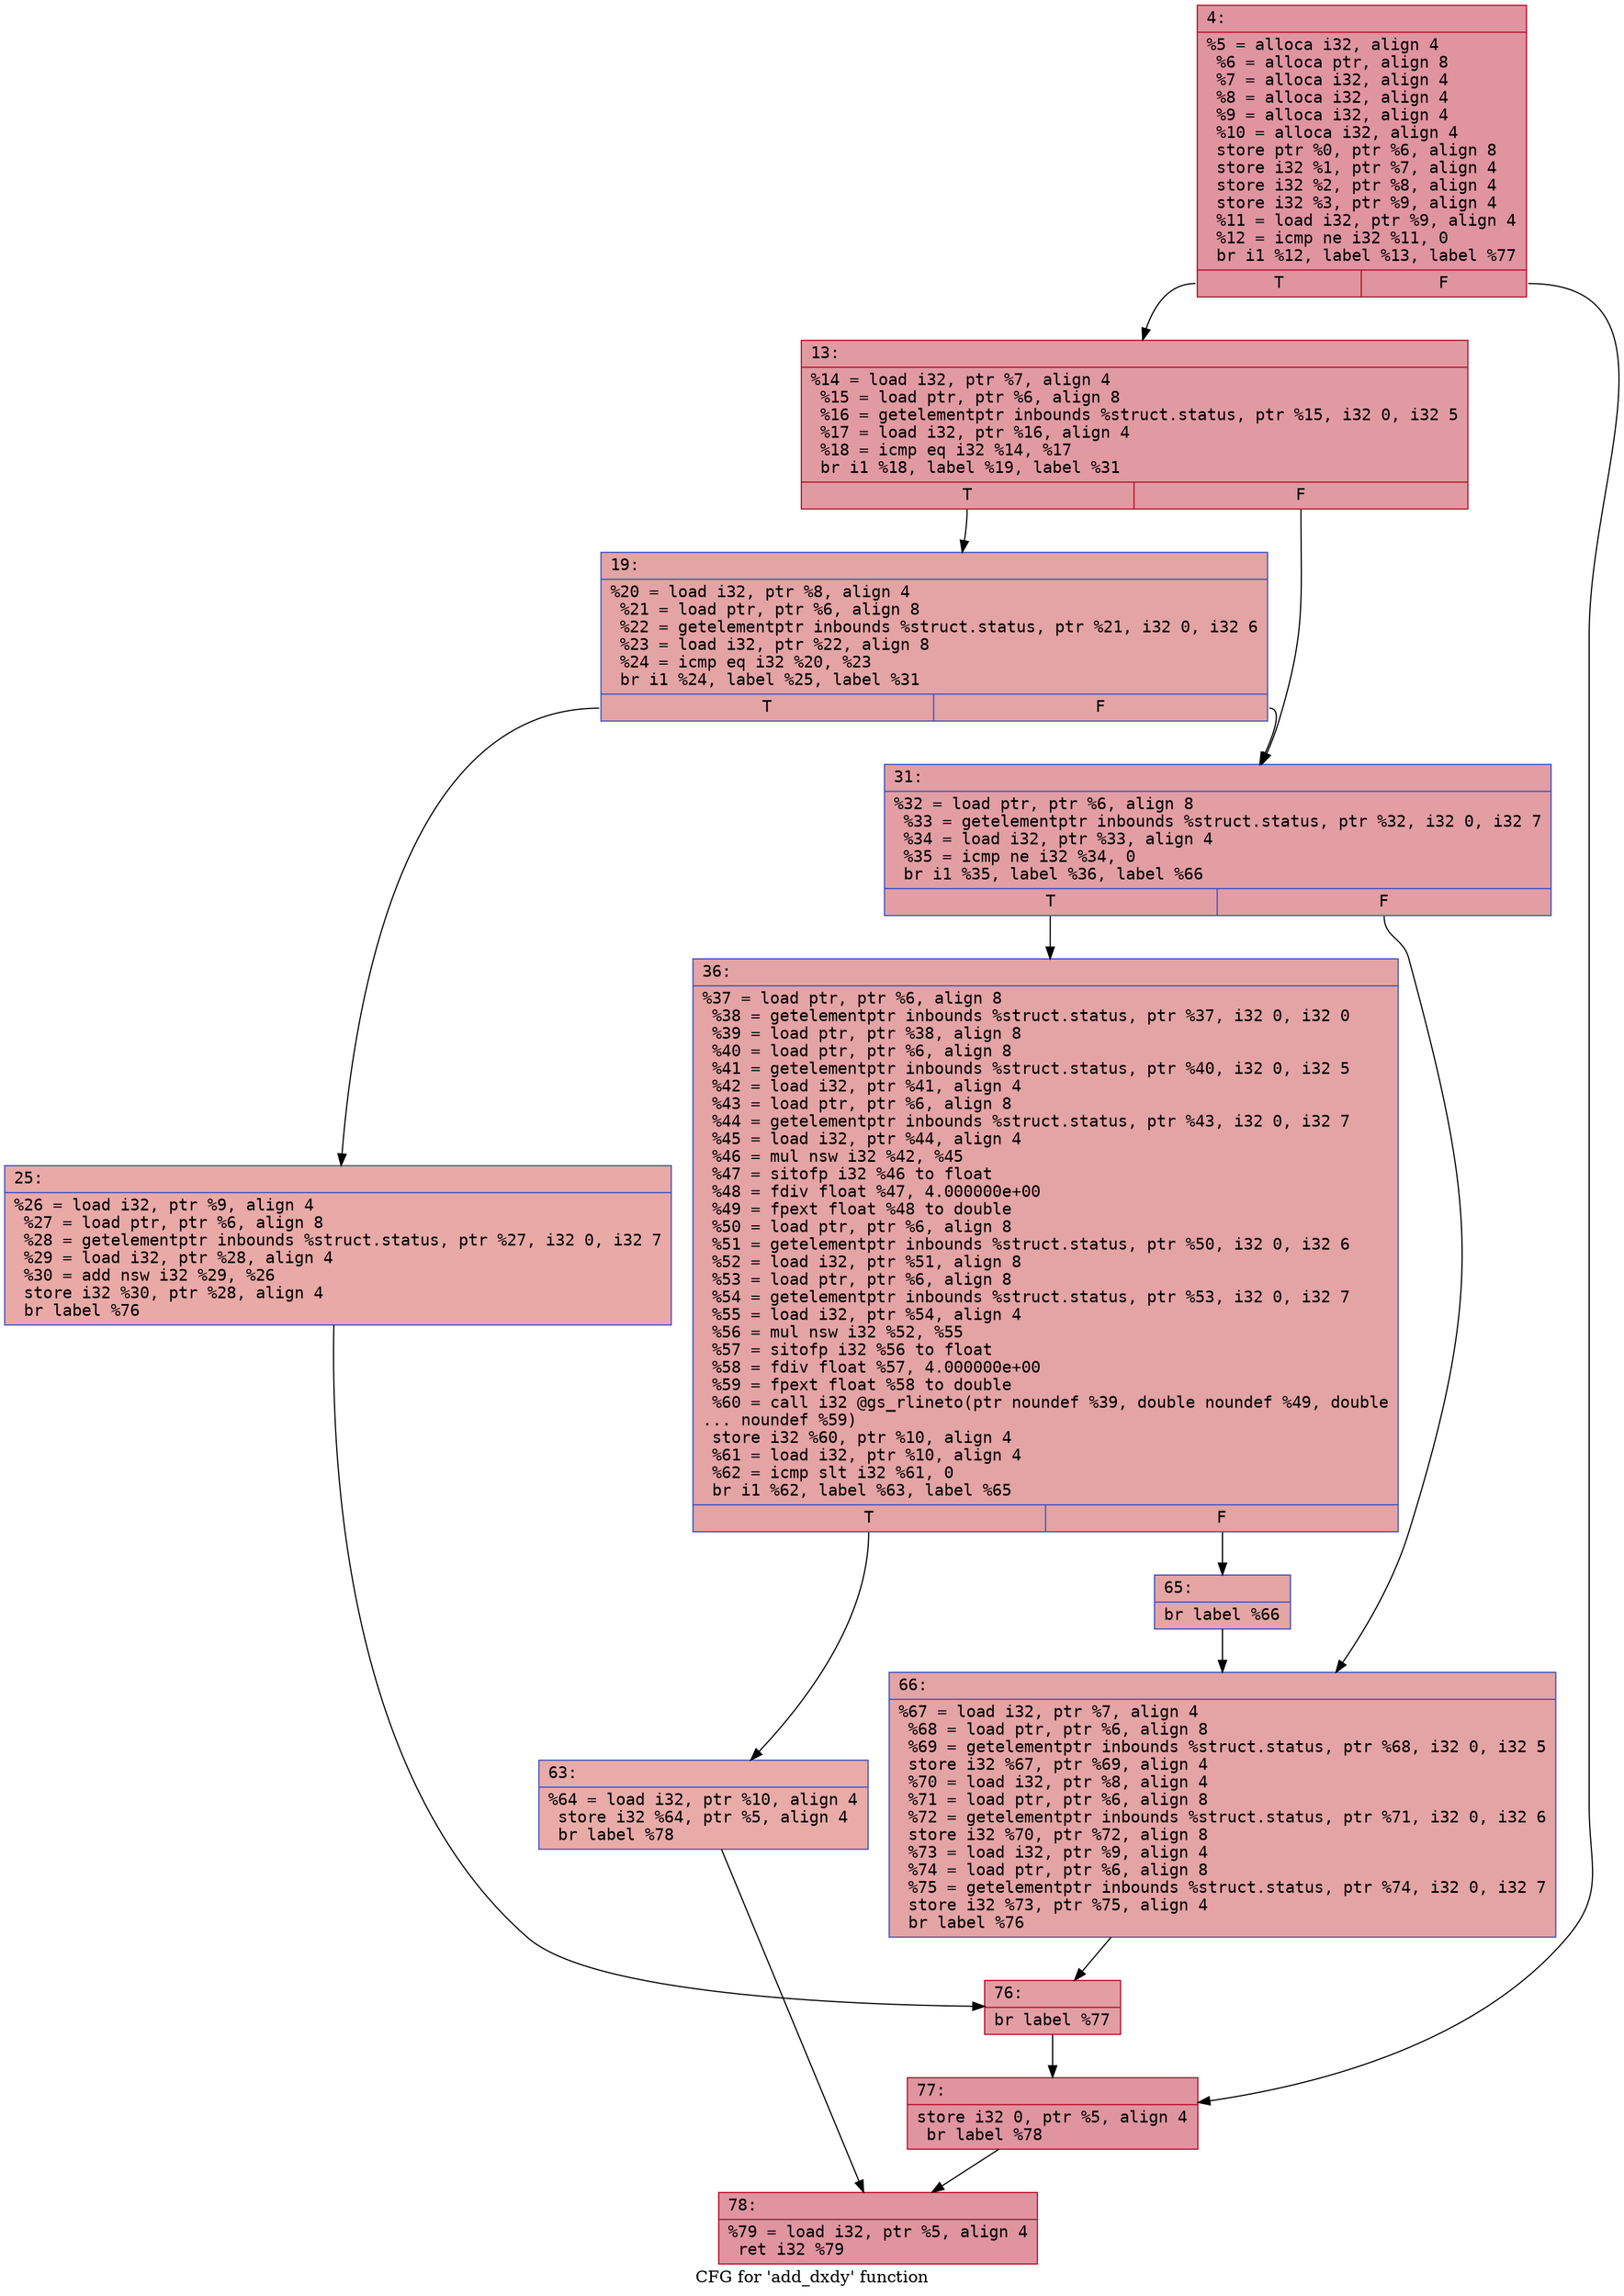 digraph "CFG for 'add_dxdy' function" {
	label="CFG for 'add_dxdy' function";

	Node0x6000018830c0 [shape=record,color="#b70d28ff", style=filled, fillcolor="#b70d2870" fontname="Courier",label="{4:\l|  %5 = alloca i32, align 4\l  %6 = alloca ptr, align 8\l  %7 = alloca i32, align 4\l  %8 = alloca i32, align 4\l  %9 = alloca i32, align 4\l  %10 = alloca i32, align 4\l  store ptr %0, ptr %6, align 8\l  store i32 %1, ptr %7, align 4\l  store i32 %2, ptr %8, align 4\l  store i32 %3, ptr %9, align 4\l  %11 = load i32, ptr %9, align 4\l  %12 = icmp ne i32 %11, 0\l  br i1 %12, label %13, label %77\l|{<s0>T|<s1>F}}"];
	Node0x6000018830c0:s0 -> Node0x600001883110[tooltip="4 -> 13\nProbability 62.50%" ];
	Node0x6000018830c0:s1 -> Node0x6000018833e0[tooltip="4 -> 77\nProbability 37.50%" ];
	Node0x600001883110 [shape=record,color="#b70d28ff", style=filled, fillcolor="#bb1b2c70" fontname="Courier",label="{13:\l|  %14 = load i32, ptr %7, align 4\l  %15 = load ptr, ptr %6, align 8\l  %16 = getelementptr inbounds %struct.status, ptr %15, i32 0, i32 5\l  %17 = load i32, ptr %16, align 4\l  %18 = icmp eq i32 %14, %17\l  br i1 %18, label %19, label %31\l|{<s0>T|<s1>F}}"];
	Node0x600001883110:s0 -> Node0x600001883160[tooltip="13 -> 19\nProbability 50.00%" ];
	Node0x600001883110:s1 -> Node0x600001883200[tooltip="13 -> 31\nProbability 50.00%" ];
	Node0x600001883160 [shape=record,color="#3d50c3ff", style=filled, fillcolor="#c32e3170" fontname="Courier",label="{19:\l|  %20 = load i32, ptr %8, align 4\l  %21 = load ptr, ptr %6, align 8\l  %22 = getelementptr inbounds %struct.status, ptr %21, i32 0, i32 6\l  %23 = load i32, ptr %22, align 8\l  %24 = icmp eq i32 %20, %23\l  br i1 %24, label %25, label %31\l|{<s0>T|<s1>F}}"];
	Node0x600001883160:s0 -> Node0x6000018831b0[tooltip="19 -> 25\nProbability 50.00%" ];
	Node0x600001883160:s1 -> Node0x600001883200[tooltip="19 -> 31\nProbability 50.00%" ];
	Node0x6000018831b0 [shape=record,color="#3d50c3ff", style=filled, fillcolor="#ca3b3770" fontname="Courier",label="{25:\l|  %26 = load i32, ptr %9, align 4\l  %27 = load ptr, ptr %6, align 8\l  %28 = getelementptr inbounds %struct.status, ptr %27, i32 0, i32 7\l  %29 = load i32, ptr %28, align 4\l  %30 = add nsw i32 %29, %26\l  store i32 %30, ptr %28, align 4\l  br label %76\l}"];
	Node0x6000018831b0 -> Node0x600001883390[tooltip="25 -> 76\nProbability 100.00%" ];
	Node0x600001883200 [shape=record,color="#3d50c3ff", style=filled, fillcolor="#be242e70" fontname="Courier",label="{31:\l|  %32 = load ptr, ptr %6, align 8\l  %33 = getelementptr inbounds %struct.status, ptr %32, i32 0, i32 7\l  %34 = load i32, ptr %33, align 4\l  %35 = icmp ne i32 %34, 0\l  br i1 %35, label %36, label %66\l|{<s0>T|<s1>F}}"];
	Node0x600001883200:s0 -> Node0x600001883250[tooltip="31 -> 36\nProbability 62.50%" ];
	Node0x600001883200:s1 -> Node0x600001883340[tooltip="31 -> 66\nProbability 37.50%" ];
	Node0x600001883250 [shape=record,color="#3d50c3ff", style=filled, fillcolor="#c32e3170" fontname="Courier",label="{36:\l|  %37 = load ptr, ptr %6, align 8\l  %38 = getelementptr inbounds %struct.status, ptr %37, i32 0, i32 0\l  %39 = load ptr, ptr %38, align 8\l  %40 = load ptr, ptr %6, align 8\l  %41 = getelementptr inbounds %struct.status, ptr %40, i32 0, i32 5\l  %42 = load i32, ptr %41, align 4\l  %43 = load ptr, ptr %6, align 8\l  %44 = getelementptr inbounds %struct.status, ptr %43, i32 0, i32 7\l  %45 = load i32, ptr %44, align 4\l  %46 = mul nsw i32 %42, %45\l  %47 = sitofp i32 %46 to float\l  %48 = fdiv float %47, 4.000000e+00\l  %49 = fpext float %48 to double\l  %50 = load ptr, ptr %6, align 8\l  %51 = getelementptr inbounds %struct.status, ptr %50, i32 0, i32 6\l  %52 = load i32, ptr %51, align 8\l  %53 = load ptr, ptr %6, align 8\l  %54 = getelementptr inbounds %struct.status, ptr %53, i32 0, i32 7\l  %55 = load i32, ptr %54, align 4\l  %56 = mul nsw i32 %52, %55\l  %57 = sitofp i32 %56 to float\l  %58 = fdiv float %57, 4.000000e+00\l  %59 = fpext float %58 to double\l  %60 = call i32 @gs_rlineto(ptr noundef %39, double noundef %49, double\l... noundef %59)\l  store i32 %60, ptr %10, align 4\l  %61 = load i32, ptr %10, align 4\l  %62 = icmp slt i32 %61, 0\l  br i1 %62, label %63, label %65\l|{<s0>T|<s1>F}}"];
	Node0x600001883250:s0 -> Node0x6000018832a0[tooltip="36 -> 63\nProbability 37.50%" ];
	Node0x600001883250:s1 -> Node0x6000018832f0[tooltip="36 -> 65\nProbability 62.50%" ];
	Node0x6000018832a0 [shape=record,color="#3d50c3ff", style=filled, fillcolor="#cc403a70" fontname="Courier",label="{63:\l|  %64 = load i32, ptr %10, align 4\l  store i32 %64, ptr %5, align 4\l  br label %78\l}"];
	Node0x6000018832a0 -> Node0x600001883430[tooltip="63 -> 78\nProbability 100.00%" ];
	Node0x6000018832f0 [shape=record,color="#3d50c3ff", style=filled, fillcolor="#c5333470" fontname="Courier",label="{65:\l|  br label %66\l}"];
	Node0x6000018832f0 -> Node0x600001883340[tooltip="65 -> 66\nProbability 100.00%" ];
	Node0x600001883340 [shape=record,color="#3d50c3ff", style=filled, fillcolor="#c32e3170" fontname="Courier",label="{66:\l|  %67 = load i32, ptr %7, align 4\l  %68 = load ptr, ptr %6, align 8\l  %69 = getelementptr inbounds %struct.status, ptr %68, i32 0, i32 5\l  store i32 %67, ptr %69, align 4\l  %70 = load i32, ptr %8, align 4\l  %71 = load ptr, ptr %6, align 8\l  %72 = getelementptr inbounds %struct.status, ptr %71, i32 0, i32 6\l  store i32 %70, ptr %72, align 8\l  %73 = load i32, ptr %9, align 4\l  %74 = load ptr, ptr %6, align 8\l  %75 = getelementptr inbounds %struct.status, ptr %74, i32 0, i32 7\l  store i32 %73, ptr %75, align 4\l  br label %76\l}"];
	Node0x600001883340 -> Node0x600001883390[tooltip="66 -> 76\nProbability 100.00%" ];
	Node0x600001883390 [shape=record,color="#b70d28ff", style=filled, fillcolor="#be242e70" fontname="Courier",label="{76:\l|  br label %77\l}"];
	Node0x600001883390 -> Node0x6000018833e0[tooltip="76 -> 77\nProbability 100.00%" ];
	Node0x6000018833e0 [shape=record,color="#b70d28ff", style=filled, fillcolor="#b70d2870" fontname="Courier",label="{77:\l|  store i32 0, ptr %5, align 4\l  br label %78\l}"];
	Node0x6000018833e0 -> Node0x600001883430[tooltip="77 -> 78\nProbability 100.00%" ];
	Node0x600001883430 [shape=record,color="#b70d28ff", style=filled, fillcolor="#b70d2870" fontname="Courier",label="{78:\l|  %79 = load i32, ptr %5, align 4\l  ret i32 %79\l}"];
}
